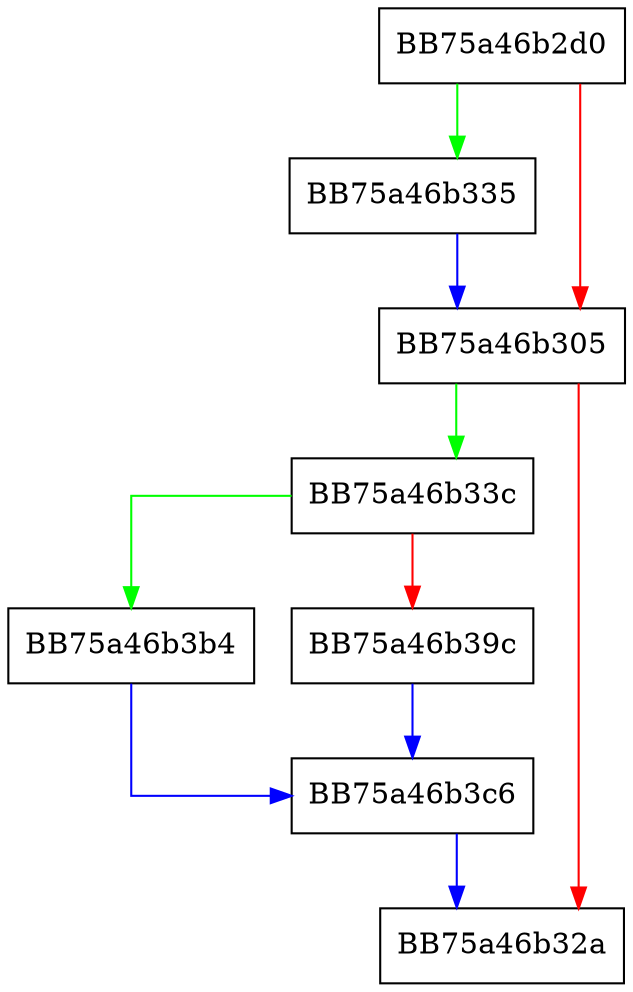 digraph x64_load_selector {
  node [shape="box"];
  graph [splines=ortho];
  BB75a46b2d0 -> BB75a46b335 [color="green"];
  BB75a46b2d0 -> BB75a46b305 [color="red"];
  BB75a46b305 -> BB75a46b33c [color="green"];
  BB75a46b305 -> BB75a46b32a [color="red"];
  BB75a46b335 -> BB75a46b305 [color="blue"];
  BB75a46b33c -> BB75a46b3b4 [color="green"];
  BB75a46b33c -> BB75a46b39c [color="red"];
  BB75a46b39c -> BB75a46b3c6 [color="blue"];
  BB75a46b3b4 -> BB75a46b3c6 [color="blue"];
  BB75a46b3c6 -> BB75a46b32a [color="blue"];
}
